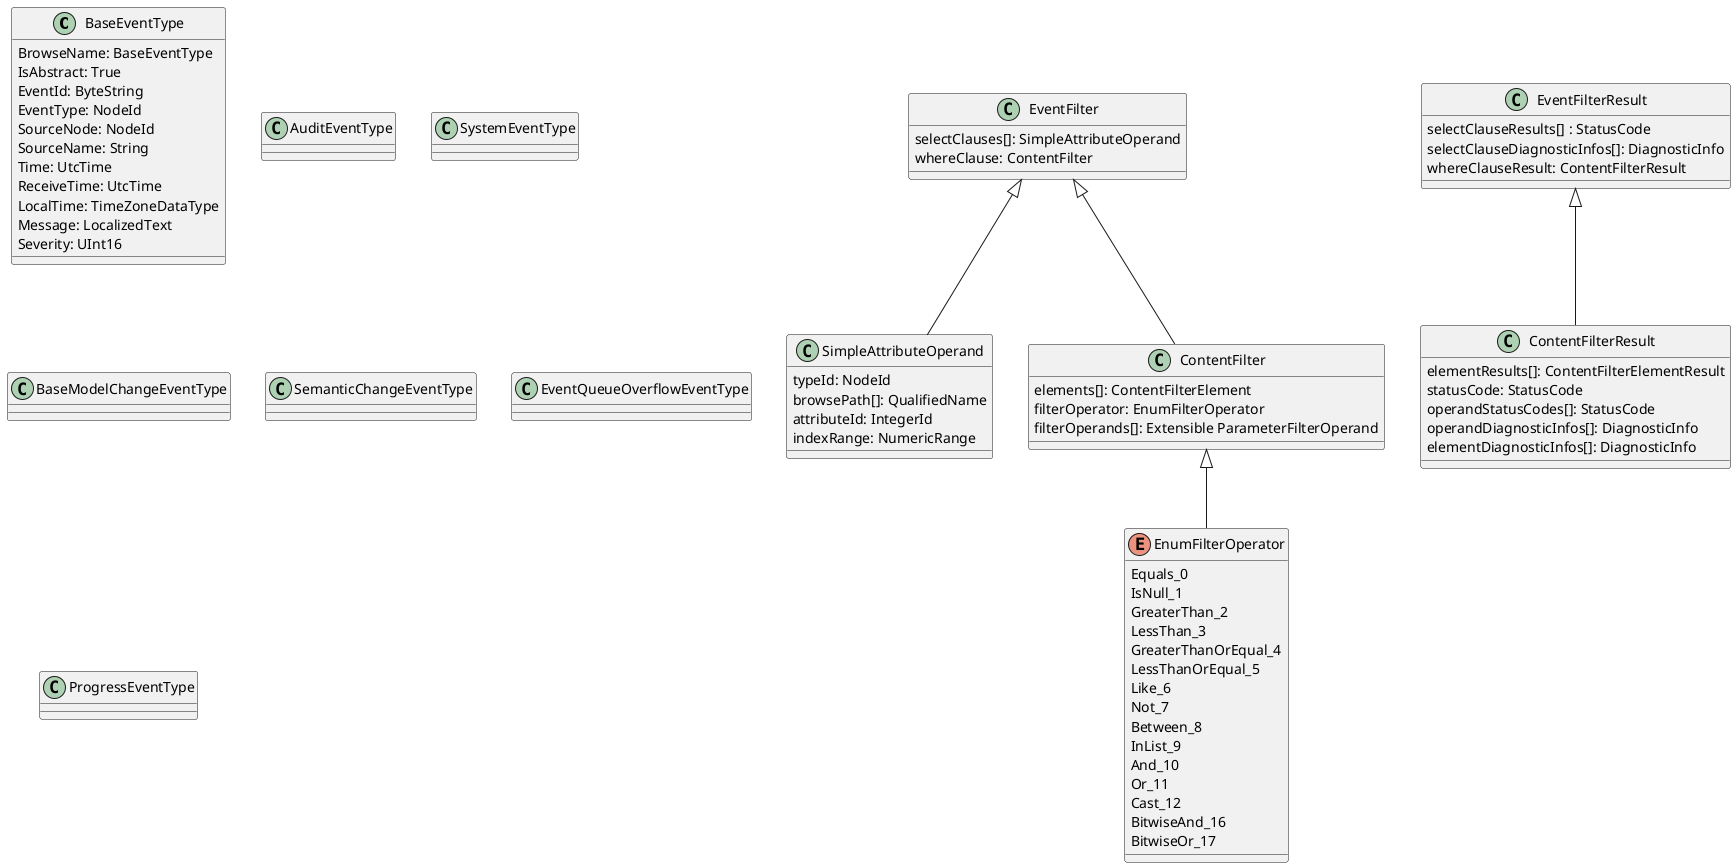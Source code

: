@startuml
class BaseEventType  {
BrowseName: BaseEventType
IsAbstract: True
EventId: ByteString
EventType: NodeId
SourceNode: NodeId
SourceName: String
Time: UtcTime
ReceiveTime: UtcTime
LocalTime: TimeZoneDataType
Message: LocalizedText
Severity: UInt16
}

class AuditEventType {

}

class SystemEventType {

}

class BaseModelChangeEventType {

}

class SemanticChangeEventType{

}

class EventQueueOverflowEventType{

}

class ProgressEventType{

}



class EventFilter {
selectClauses[]: SimpleAttributeOperand
whereClause: ContentFilter
}

class SimpleAttributeOperand {
   typeId: NodeId
   browsePath[]: QualifiedName
   attributeId: IntegerId
   indexRange: NumericRange
}

class ContentFilter {
    elements[]: ContentFilterElement
    filterOperator: EnumFilterOperator
    filterOperands[]: Extensible ParameterFilterOperand
}

class EventFilterResult {


    selectClauseResults[] : StatusCode
    selectClauseDiagnosticInfos[]: DiagnosticInfo
    whereClauseResult: ContentFilterResult
}

class ContentFilterResult {
    elementResults[]: ContentFilterElementResult
    statusCode: StatusCode
    operandStatusCodes[]: StatusCode
    operandDiagnosticInfos[]: DiagnosticInfo
    elementDiagnosticInfos[]: DiagnosticInfo

}



enum EnumFilterOperator {
Equals_0
IsNull_1
GreaterThan_2
LessThan_3
GreaterThanOrEqual_4
LessThanOrEqual_5
Like_6
Not_7
Between_8
InList_9
And_10
Or_11
Cast_12
BitwiseAnd_16
BitwiseOr_17
}

EventFilter <|--  SimpleAttributeOperand
EventFilter <|--  ContentFilter
ContentFilter <|-- EnumFilterOperator
EventFilterResult <|-- ContentFilterResult

@enduml